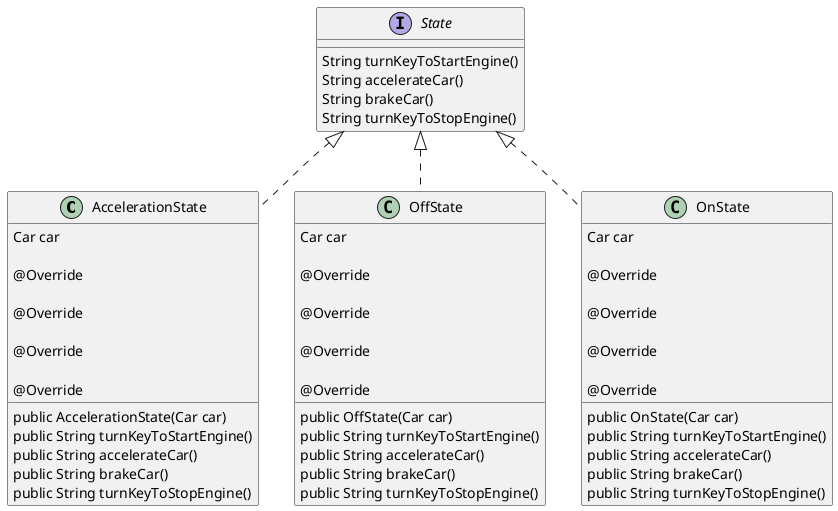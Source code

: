 @startuml

class AccelerationState implements State {

    Car car
    public AccelerationState(Car car)

    @Override
    public String turnKeyToStartEngine()

    @Override
    public String accelerateCar()

    @Override
    public String brakeCar()

    @Override
    public String turnKeyToStopEngine()
}

class OffState implements State{

    Car car
    public OffState(Car car)

    @Override
    public String turnKeyToStartEngine()

    @Override
    public String accelerateCar()

    @Override
    public String brakeCar()

    @Override
    public String turnKeyToStopEngine()
}

class OnState implements State {

    Car car
    public OnState(Car car)

    @Override
    public String turnKeyToStartEngine()

    @Override
    public String accelerateCar()

    @Override
    public String brakeCar()

    @Override
    public String turnKeyToStopEngine()
}

interface State {
    String turnKeyToStartEngine()
    String accelerateCar()
    String brakeCar()
    String turnKeyToStopEngine()
}

@enduml